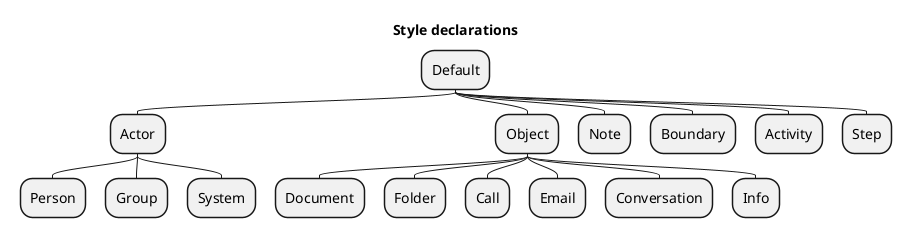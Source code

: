 @startmindmap
top to bottom direction

title Style declarations

* Default
** Actor
*** Person
'**** Person (tagged)
*** Group
'**** Group (tagged)
*** System
'**** System (tagged)
'*** any actor (tagged)
** Object
*** Document
'**** Document (tagged)
*** Folder
'**** Folder (tagged)
*** Call
'**** Call (tagged)
*** Email
'**** Email (tagged)
*** Conversation
'**** Conversation (tagged)
*** Info
'**** Info (tagged)
'*** any work object (tagged)
** Note
** Boundary
'*** Boundary (tagged)
** Activity
'*** Activity (tagged)
** Step
@endmindmap
